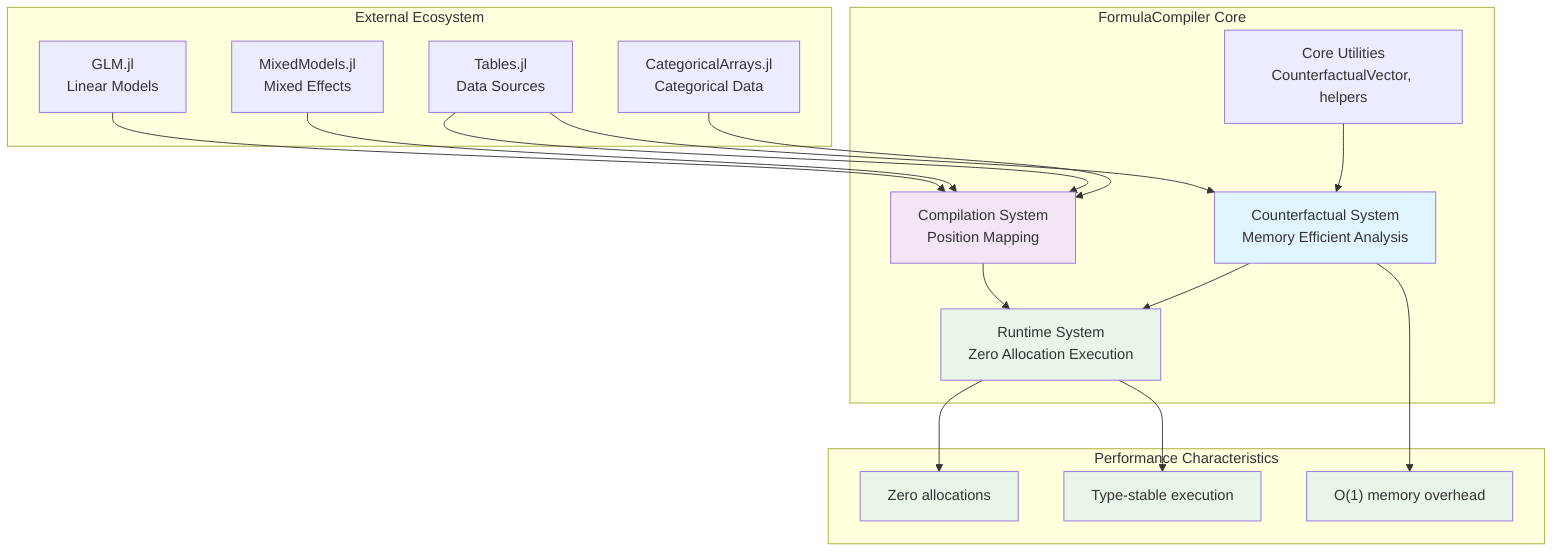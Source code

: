 graph TB
    subgraph "External Ecosystem"
        GLM["GLM.jl<br>Linear Models"]
        MM["MixedModels.jl<br>Mixed Effects"]
        Data["Tables.jl<br>Data Sources"]
        Cat["CategoricalArrays.jl<br>Categorical Data"]
    end
    
    subgraph "FormulaCompiler Core"
        Comp["Compilation System<br>Position Mapping"]
        Exec["Runtime System<br>Zero Allocation Execution"]
        Scen["Counterfactual System<br>Memory Efficient Analysis"]
        Utils["Core Utilities<br>CounterfactualVector, helpers"]
    end
    
    subgraph "Performance Characteristics"
        Perf1["Zero allocations"]
        Perf2["O(1) memory overhead"]
        Perf3["Type-stable execution"]
    end
    
    GLM --> Comp
    MM --> Comp
    Data --> Comp
    Cat --> Comp
    Comp --> Exec
    Data --> Scen
    Utils --> Scen
    Scen --> Exec
    
    Exec --> Perf1
    Exec --> Perf3
    Scen --> Perf2

    style Comp fill:#f3e5f5
    style Exec fill:#e8f5e8
    style Scen fill:#e1f5fe
    style Perf1 fill:#e8f5e8
    style Perf2 fill:#e8f5e8
    style Perf3 fill:#e8f5e8
